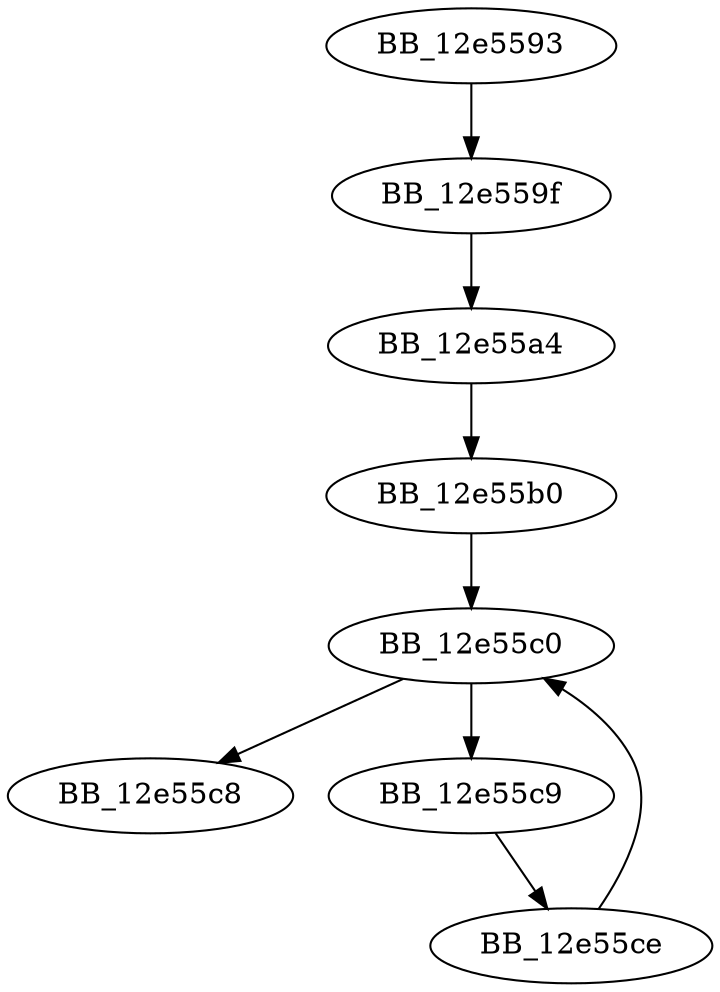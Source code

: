DiGraph __onexit{
BB_12e5593->BB_12e559f
BB_12e559f->BB_12e55a4
BB_12e55a4->BB_12e55b0
BB_12e55b0->BB_12e55c0
BB_12e55c0->BB_12e55c8
BB_12e55c0->BB_12e55c9
BB_12e55c9->BB_12e55ce
BB_12e55ce->BB_12e55c0
}
